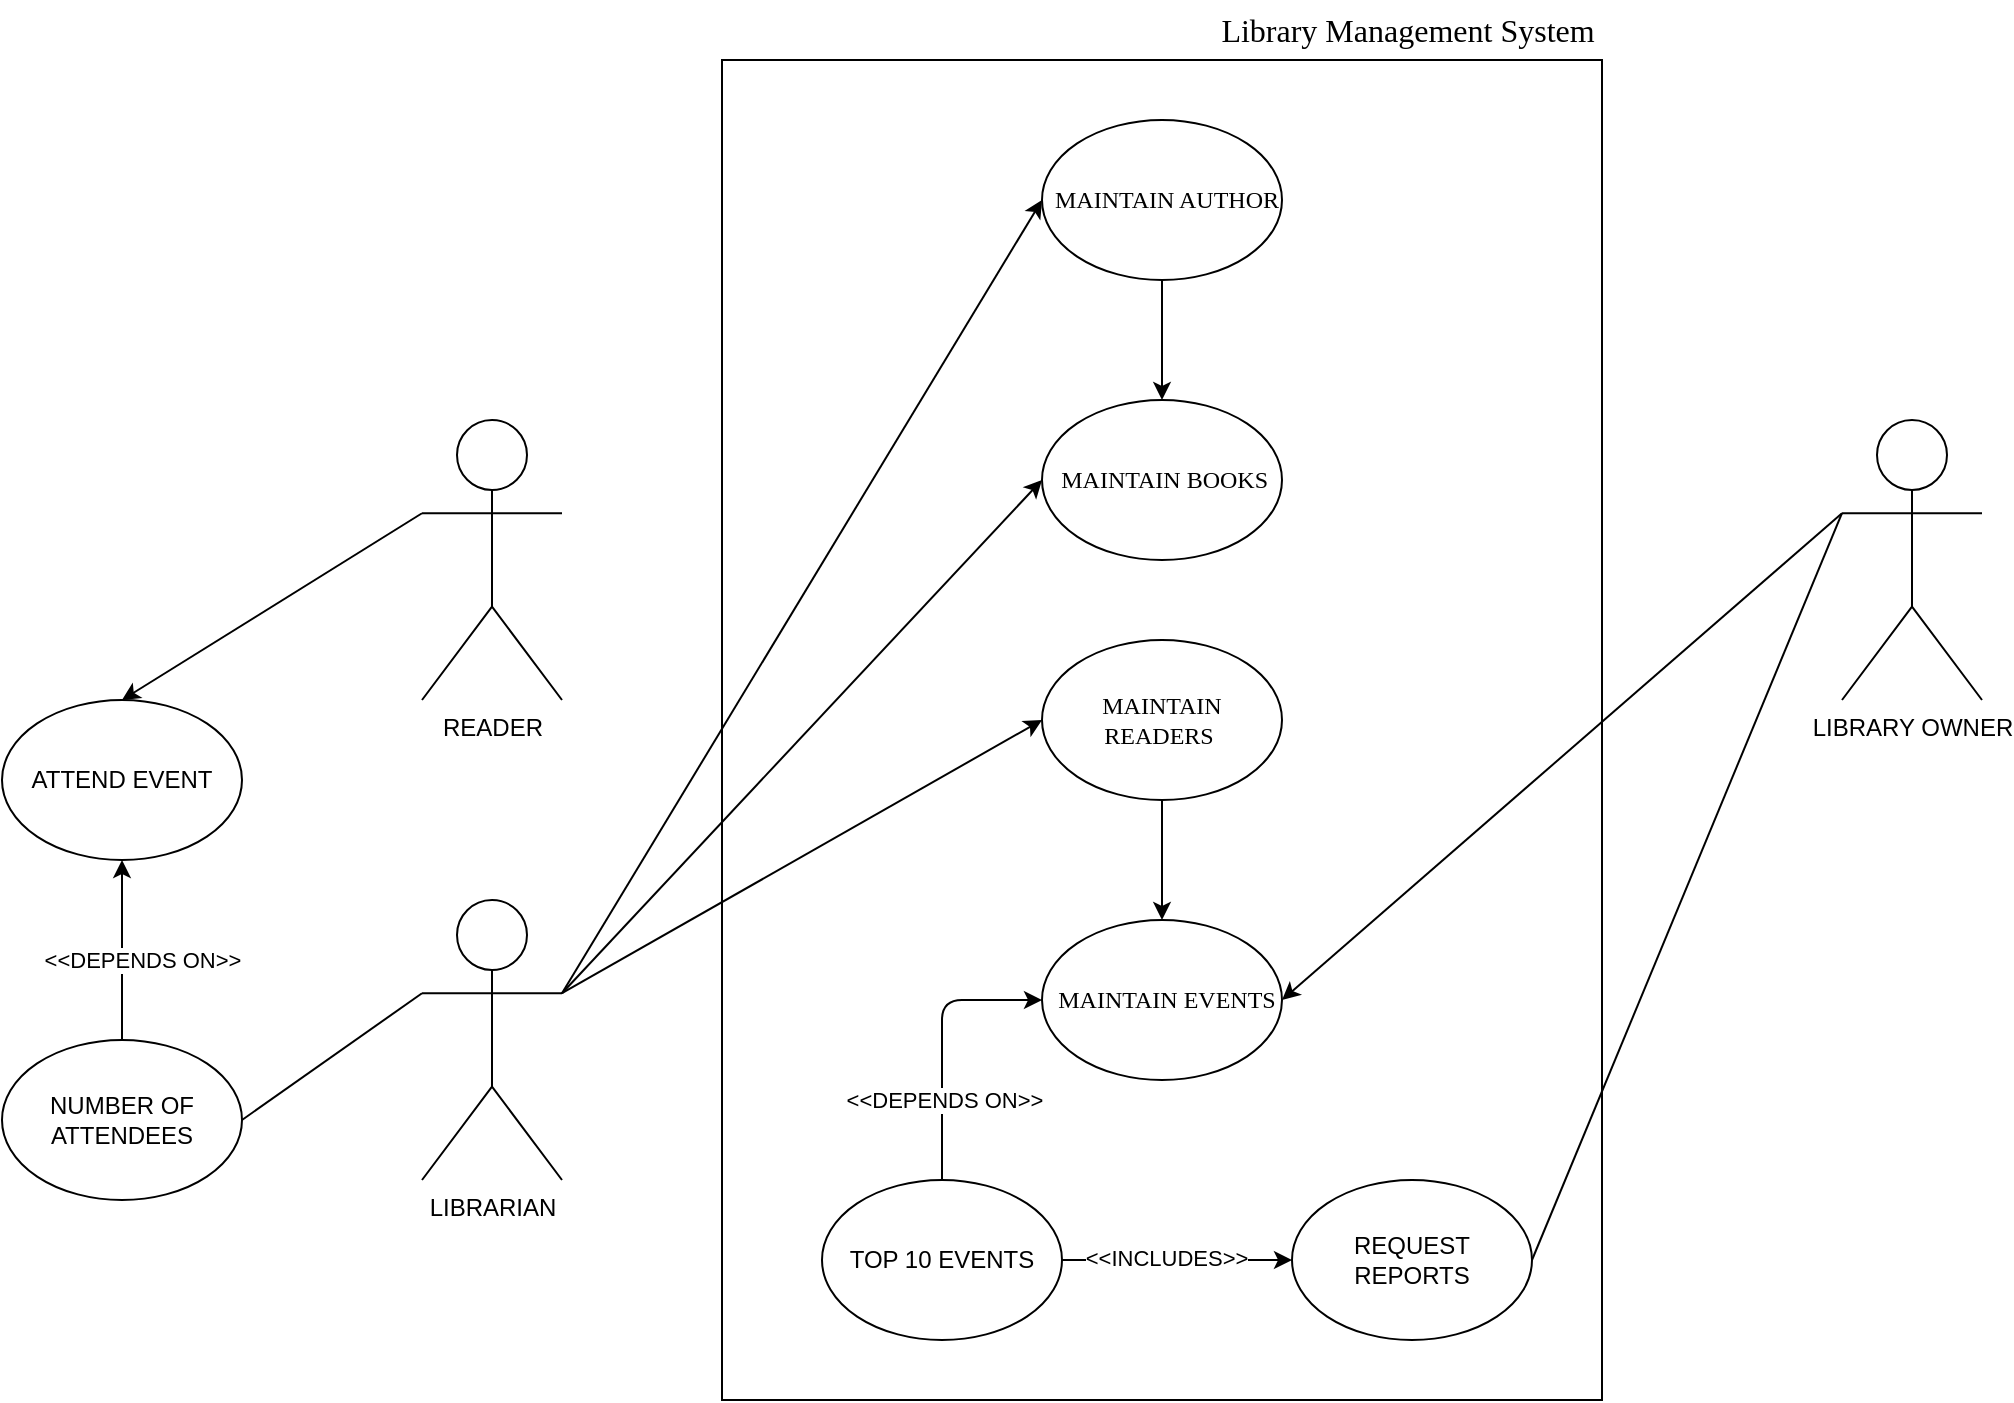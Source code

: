 <mxfile version="28.0.6">
  <diagram name="Page-1" id="vkPxpt4vwZNZHDy1GmHs">
    <mxGraphModel dx="1016" dy="532" grid="1" gridSize="10" guides="1" tooltips="1" connect="1" arrows="1" fold="1" page="1" pageScale="1" pageWidth="1100" pageHeight="850" math="0" shadow="0">
      <root>
        <mxCell id="0" />
        <mxCell id="1" parent="0" />
        <mxCell id="6oTgBiBpQolxI6YuyK97-2" value="" style="rounded=0;whiteSpace=wrap;html=1;" parent="1" vertex="1">
          <mxGeometry x="400" y="80" width="440" height="670" as="geometry" />
        </mxCell>
        <mxCell id="6oTgBiBpQolxI6YuyK97-3" value="&lt;span style=&quot;font-size: 12pt; font-family: &amp;quot;Helvetica World&amp;quot;;&quot;&gt;Library Management System&amp;nbsp;&lt;/span&gt;" style="text;html=1;align=center;verticalAlign=middle;whiteSpace=wrap;rounded=0;" parent="1" vertex="1">
          <mxGeometry x="610" y="50" width="270" height="30" as="geometry" />
        </mxCell>
        <mxCell id="6oTgBiBpQolxI6YuyK97-4" value="LIBRARY OWNER" style="shape=umlActor;verticalLabelPosition=bottom;verticalAlign=top;html=1;outlineConnect=0;shadow=0;" parent="1" vertex="1">
          <mxGeometry x="960" y="260" width="70" height="140" as="geometry" />
        </mxCell>
        <mxCell id="6oTgBiBpQolxI6YuyK97-5" value="READER" style="shape=umlActor;verticalLabelPosition=bottom;verticalAlign=top;html=1;outlineConnect=0;shadow=0;" parent="1" vertex="1">
          <mxGeometry x="250" y="260" width="70" height="140" as="geometry" />
        </mxCell>
        <mxCell id="6oTgBiBpQolxI6YuyK97-6" value="&lt;p style=&quot;margin-left: 20pt; text-indent: -18pt; line-height: 16.8px;&quot; class=&quot;MsoNormal&quot;&gt;&lt;span style=&quot;font-family: &amp;quot;Helvetica World&amp;quot;;&quot;&gt;MAINTAIN BOOKS&lt;/span&gt;&lt;/p&gt;" style="ellipse;whiteSpace=wrap;html=1;" parent="1" vertex="1">
          <mxGeometry x="560" y="250" width="120" height="80" as="geometry" />
        </mxCell>
        <mxCell id="6oTgBiBpQolxI6YuyK97-7" value="&lt;p style=&quot;margin-left:20.0pt;text-indent:-18.0pt;line-height:&lt;br/&gt;140%;mso-list:l0 level1 lfo1&quot; class=&quot;MsoNormal&quot;&gt;&lt;span style=&quot;font-family:&lt;br/&gt;Symbol;mso-fareast-font-family:Symbol;mso-bidi-font-family:Symbol&quot;&gt;&lt;span style=&quot;font-variant-numeric: normal; font-variant-east-asian: normal; font-variant-alternates: normal; font-size-adjust: none; font-kerning: auto; font-optical-sizing: auto; font-feature-settings: normal; font-variation-settings: normal; font-variant-position: normal; font-variant-emoji: normal; font-stretch: normal; font-size: 7pt; line-height: normal; font-family: &amp;quot;Times New Roman&amp;quot;;&quot;&gt;&amp;nbsp;&lt;/span&gt;&lt;/span&gt;&lt;span style=&quot;font-family: &amp;quot;Helvetica World&amp;quot;;&quot;&gt;MAINTAIN AUTHOR&lt;/span&gt;&lt;/p&gt;" style="ellipse;whiteSpace=wrap;html=1;" parent="1" vertex="1">
          <mxGeometry x="560" y="110" width="120" height="80" as="geometry" />
        </mxCell>
        <mxCell id="6oTgBiBpQolxI6YuyK97-8" value="&lt;span style=&quot;text-indent: -24px; font-family: &amp;quot;Helvetica World&amp;quot;;&quot;&gt;MAINTAIN READERS&amp;nbsp;&lt;/span&gt;" style="ellipse;whiteSpace=wrap;html=1;" parent="1" vertex="1">
          <mxGeometry x="560" y="370" width="120" height="80" as="geometry" />
        </mxCell>
        <mxCell id="6oTgBiBpQolxI6YuyK97-9" value="&lt;p style=&quot;margin-left: 20pt; text-indent: -18pt; line-height: 16.8px;&quot; class=&quot;MsoNormal&quot;&gt;&lt;span style=&quot;font-family: Symbol;&quot;&gt;&lt;span style=&quot;font-variant-numeric: normal; font-variant-east-asian: normal; font-variant-alternates: normal; font-size-adjust: none; font-kerning: auto; font-optical-sizing: auto; font-feature-settings: normal; font-variation-settings: normal; font-variant-position: normal; font-variant-emoji: normal; font-stretch: normal; font-size: 7pt; line-height: normal; font-family: &amp;quot;Times New Roman&amp;quot;;&quot;&gt;&amp;nbsp;&lt;/span&gt;&lt;/span&gt;&lt;span style=&quot;font-family: &amp;quot;Helvetica World&amp;quot;;&quot;&gt;MAINTAIN EVENTS&lt;/span&gt;&lt;/p&gt;" style="ellipse;whiteSpace=wrap;html=1;" parent="1" vertex="1">
          <mxGeometry x="560" y="510" width="120" height="80" as="geometry" />
        </mxCell>
        <mxCell id="6oTgBiBpQolxI6YuyK97-10" value="ATTEND EVENT" style="ellipse;whiteSpace=wrap;html=1;" parent="1" vertex="1">
          <mxGeometry x="40" y="400" width="120" height="80" as="geometry" />
        </mxCell>
        <mxCell id="6oTgBiBpQolxI6YuyK97-11" value="" style="endArrow=classic;html=1;rounded=0;entryX=0.5;entryY=0;entryDx=0;entryDy=0;exitX=0;exitY=0.333;exitDx=0;exitDy=0;exitPerimeter=0;endFill=1;" parent="1" source="6oTgBiBpQolxI6YuyK97-5" target="6oTgBiBpQolxI6YuyK97-10" edge="1">
          <mxGeometry width="50" height="50" relative="1" as="geometry">
            <mxPoint x="470" y="420" as="sourcePoint" />
            <mxPoint x="520" y="370" as="targetPoint" />
          </mxGeometry>
        </mxCell>
        <mxCell id="6oTgBiBpQolxI6YuyK97-12" value="REQUEST REPORTS" style="ellipse;whiteSpace=wrap;html=1;" parent="1" vertex="1">
          <mxGeometry x="685" y="640" width="120" height="80" as="geometry" />
        </mxCell>
        <mxCell id="6oTgBiBpQolxI6YuyK97-13" value="" style="endArrow=none;html=1;rounded=0;entryX=1;entryY=0.5;entryDx=0;entryDy=0;exitX=0;exitY=0.333;exitDx=0;exitDy=0;exitPerimeter=0;endFill=0;" parent="1" source="6oTgBiBpQolxI6YuyK97-4" target="6oTgBiBpQolxI6YuyK97-12" edge="1">
          <mxGeometry width="50" height="50" relative="1" as="geometry">
            <mxPoint x="870" y="290" as="sourcePoint" />
            <mxPoint x="520" y="370" as="targetPoint" />
          </mxGeometry>
        </mxCell>
        <mxCell id="6oTgBiBpQolxI6YuyK97-15" value="" style="endArrow=classic;html=1;rounded=0;exitX=0;exitY=0.333;exitDx=0;exitDy=0;exitPerimeter=0;entryX=1;entryY=0.5;entryDx=0;entryDy=0;" parent="1" source="6oTgBiBpQolxI6YuyK97-4" target="6oTgBiBpQolxI6YuyK97-9" edge="1">
          <mxGeometry width="50" height="50" relative="1" as="geometry">
            <mxPoint x="470" y="420" as="sourcePoint" />
            <mxPoint x="520" y="370" as="targetPoint" />
          </mxGeometry>
        </mxCell>
        <mxCell id="6oTgBiBpQolxI6YuyK97-18" value="NUMBER OF ATTENDEES" style="ellipse;whiteSpace=wrap;html=1;" parent="1" vertex="1">
          <mxGeometry x="40" y="570" width="120" height="80" as="geometry" />
        </mxCell>
        <mxCell id="6oTgBiBpQolxI6YuyK97-19" value="" style="endArrow=none;html=1;rounded=0;entryX=0.5;entryY=0;entryDx=0;entryDy=0;exitX=0.5;exitY=1;exitDx=0;exitDy=0;endFill=0;startArrow=classic;startFill=1;" parent="1" source="6oTgBiBpQolxI6YuyK97-10" target="6oTgBiBpQolxI6YuyK97-18" edge="1">
          <mxGeometry width="50" height="50" relative="1" as="geometry">
            <mxPoint x="470" y="420" as="sourcePoint" />
            <mxPoint x="520" y="370" as="targetPoint" />
          </mxGeometry>
        </mxCell>
        <mxCell id="6oTgBiBpQolxI6YuyK97-20" value="&amp;lt;&amp;lt;DEPENDS ON&amp;gt;&amp;gt;" style="edgeLabel;html=1;align=center;verticalAlign=middle;resizable=0;points=[];" parent="6oTgBiBpQolxI6YuyK97-19" vertex="1" connectable="0">
          <mxGeometry x="-0.359" relative="1" as="geometry">
            <mxPoint x="10" y="21" as="offset" />
          </mxGeometry>
        </mxCell>
        <mxCell id="6oTgBiBpQolxI6YuyK97-22" value="LIBRARIAN" style="shape=umlActor;verticalLabelPosition=bottom;verticalAlign=top;html=1;outlineConnect=0;shadow=0;" parent="1" vertex="1">
          <mxGeometry x="250" y="500" width="70" height="140" as="geometry" />
        </mxCell>
        <mxCell id="6oTgBiBpQolxI6YuyK97-24" value="" style="endArrow=none;html=1;rounded=0;entryX=1;entryY=0.5;entryDx=0;entryDy=0;exitX=0;exitY=0.333;exitDx=0;exitDy=0;exitPerimeter=0;endFill=0;" parent="1" source="6oTgBiBpQolxI6YuyK97-22" target="6oTgBiBpQolxI6YuyK97-18" edge="1">
          <mxGeometry width="50" height="50" relative="1" as="geometry">
            <mxPoint x="470" y="540" as="sourcePoint" />
            <mxPoint x="520" y="490" as="targetPoint" />
          </mxGeometry>
        </mxCell>
        <mxCell id="6oTgBiBpQolxI6YuyK97-28" value="TOP 10 EVENTS" style="ellipse;whiteSpace=wrap;html=1;" parent="1" vertex="1">
          <mxGeometry x="450" y="640" width="120" height="80" as="geometry" />
        </mxCell>
        <mxCell id="6oTgBiBpQolxI6YuyK97-29" value="" style="endArrow=classic;html=1;rounded=0;entryX=0;entryY=0.5;entryDx=0;entryDy=0;exitX=1;exitY=0.5;exitDx=0;exitDy=0;" parent="1" source="6oTgBiBpQolxI6YuyK97-28" target="6oTgBiBpQolxI6YuyK97-12" edge="1">
          <mxGeometry width="50" height="50" relative="1" as="geometry">
            <mxPoint x="470" y="380" as="sourcePoint" />
            <mxPoint x="520" y="330" as="targetPoint" />
          </mxGeometry>
        </mxCell>
        <mxCell id="6oTgBiBpQolxI6YuyK97-31" value="&amp;lt;&amp;lt;INCLUDES&amp;gt;&amp;gt;" style="edgeLabel;html=1;align=center;verticalAlign=middle;resizable=0;points=[];" parent="6oTgBiBpQolxI6YuyK97-29" vertex="1" connectable="0">
          <mxGeometry x="-0.08" y="1" relative="1" as="geometry">
            <mxPoint x="-1" as="offset" />
          </mxGeometry>
        </mxCell>
        <mxCell id="6oTgBiBpQolxI6YuyK97-32" value="" style="endArrow=classic;html=1;rounded=0;entryX=0;entryY=0.5;entryDx=0;entryDy=0;exitX=1;exitY=0.333;exitDx=0;exitDy=0;exitPerimeter=0;" parent="1" source="6oTgBiBpQolxI6YuyK97-22" target="6oTgBiBpQolxI6YuyK97-8" edge="1">
          <mxGeometry width="50" height="50" relative="1" as="geometry">
            <mxPoint x="490" y="490" as="sourcePoint" />
            <mxPoint x="540" y="440" as="targetPoint" />
          </mxGeometry>
        </mxCell>
        <mxCell id="6oTgBiBpQolxI6YuyK97-33" value="" style="endArrow=classic;html=1;rounded=0;exitX=1;exitY=0.333;exitDx=0;exitDy=0;exitPerimeter=0;entryX=0;entryY=0.5;entryDx=0;entryDy=0;" parent="1" source="6oTgBiBpQolxI6YuyK97-22" target="6oTgBiBpQolxI6YuyK97-7" edge="1">
          <mxGeometry width="50" height="50" relative="1" as="geometry">
            <mxPoint x="490" y="340" as="sourcePoint" />
            <mxPoint x="540" y="290" as="targetPoint" />
          </mxGeometry>
        </mxCell>
        <mxCell id="6oTgBiBpQolxI6YuyK97-37" value="" style="endArrow=none;startArrow=classic;html=1;rounded=0;entryX=0.5;entryY=1;entryDx=0;entryDy=0;exitX=0.5;exitY=0;exitDx=0;exitDy=0;startFill=1;endFill=0;" parent="1" source="6oTgBiBpQolxI6YuyK97-6" target="6oTgBiBpQolxI6YuyK97-7" edge="1">
          <mxGeometry width="50" height="50" relative="1" as="geometry">
            <mxPoint x="490" y="490" as="sourcePoint" />
            <mxPoint x="540" y="440" as="targetPoint" />
          </mxGeometry>
        </mxCell>
        <mxCell id="QepzWSpWVLUGpP6jUu0R-1" value="" style="endArrow=classic;html=1;rounded=0;exitX=1;exitY=0.333;exitDx=0;exitDy=0;exitPerimeter=0;entryX=0;entryY=0.5;entryDx=0;entryDy=0;" edge="1" parent="1" source="6oTgBiBpQolxI6YuyK97-22" target="6oTgBiBpQolxI6YuyK97-6">
          <mxGeometry width="50" height="50" relative="1" as="geometry">
            <mxPoint x="640" y="460" as="sourcePoint" />
            <mxPoint x="690" y="410" as="targetPoint" />
          </mxGeometry>
        </mxCell>
        <mxCell id="QepzWSpWVLUGpP6jUu0R-3" value="" style="endArrow=classic;html=1;rounded=0;entryX=0.5;entryY=0;entryDx=0;entryDy=0;exitX=0.5;exitY=1;exitDx=0;exitDy=0;" edge="1" parent="1" source="6oTgBiBpQolxI6YuyK97-8" target="6oTgBiBpQolxI6YuyK97-9">
          <mxGeometry width="50" height="50" relative="1" as="geometry">
            <mxPoint x="620" y="470" as="sourcePoint" />
            <mxPoint x="620" y="490" as="targetPoint" />
          </mxGeometry>
        </mxCell>
        <mxCell id="QepzWSpWVLUGpP6jUu0R-4" value="" style="endArrow=none;html=1;rounded=1;entryX=0.5;entryY=0;entryDx=0;entryDy=0;exitX=0;exitY=0.5;exitDx=0;exitDy=0;endFill=0;startArrow=classic;startFill=1;curved=0;" edge="1" parent="1" source="6oTgBiBpQolxI6YuyK97-9" target="6oTgBiBpQolxI6YuyK97-28">
          <mxGeometry width="50" height="50" relative="1" as="geometry">
            <mxPoint x="540" y="560" as="sourcePoint" />
            <mxPoint x="590" y="510" as="targetPoint" />
            <Array as="points">
              <mxPoint x="510" y="550" />
            </Array>
          </mxGeometry>
        </mxCell>
        <mxCell id="QepzWSpWVLUGpP6jUu0R-5" value="&amp;lt;&amp;lt;DEPENDS ON&amp;gt;&amp;gt;" style="edgeLabel;html=1;align=center;verticalAlign=middle;resizable=0;points=[];" vertex="1" connectable="0" parent="QepzWSpWVLUGpP6jUu0R-4">
          <mxGeometry x="0.429" y="1" relative="1" as="geometry">
            <mxPoint as="offset" />
          </mxGeometry>
        </mxCell>
      </root>
    </mxGraphModel>
  </diagram>
</mxfile>
